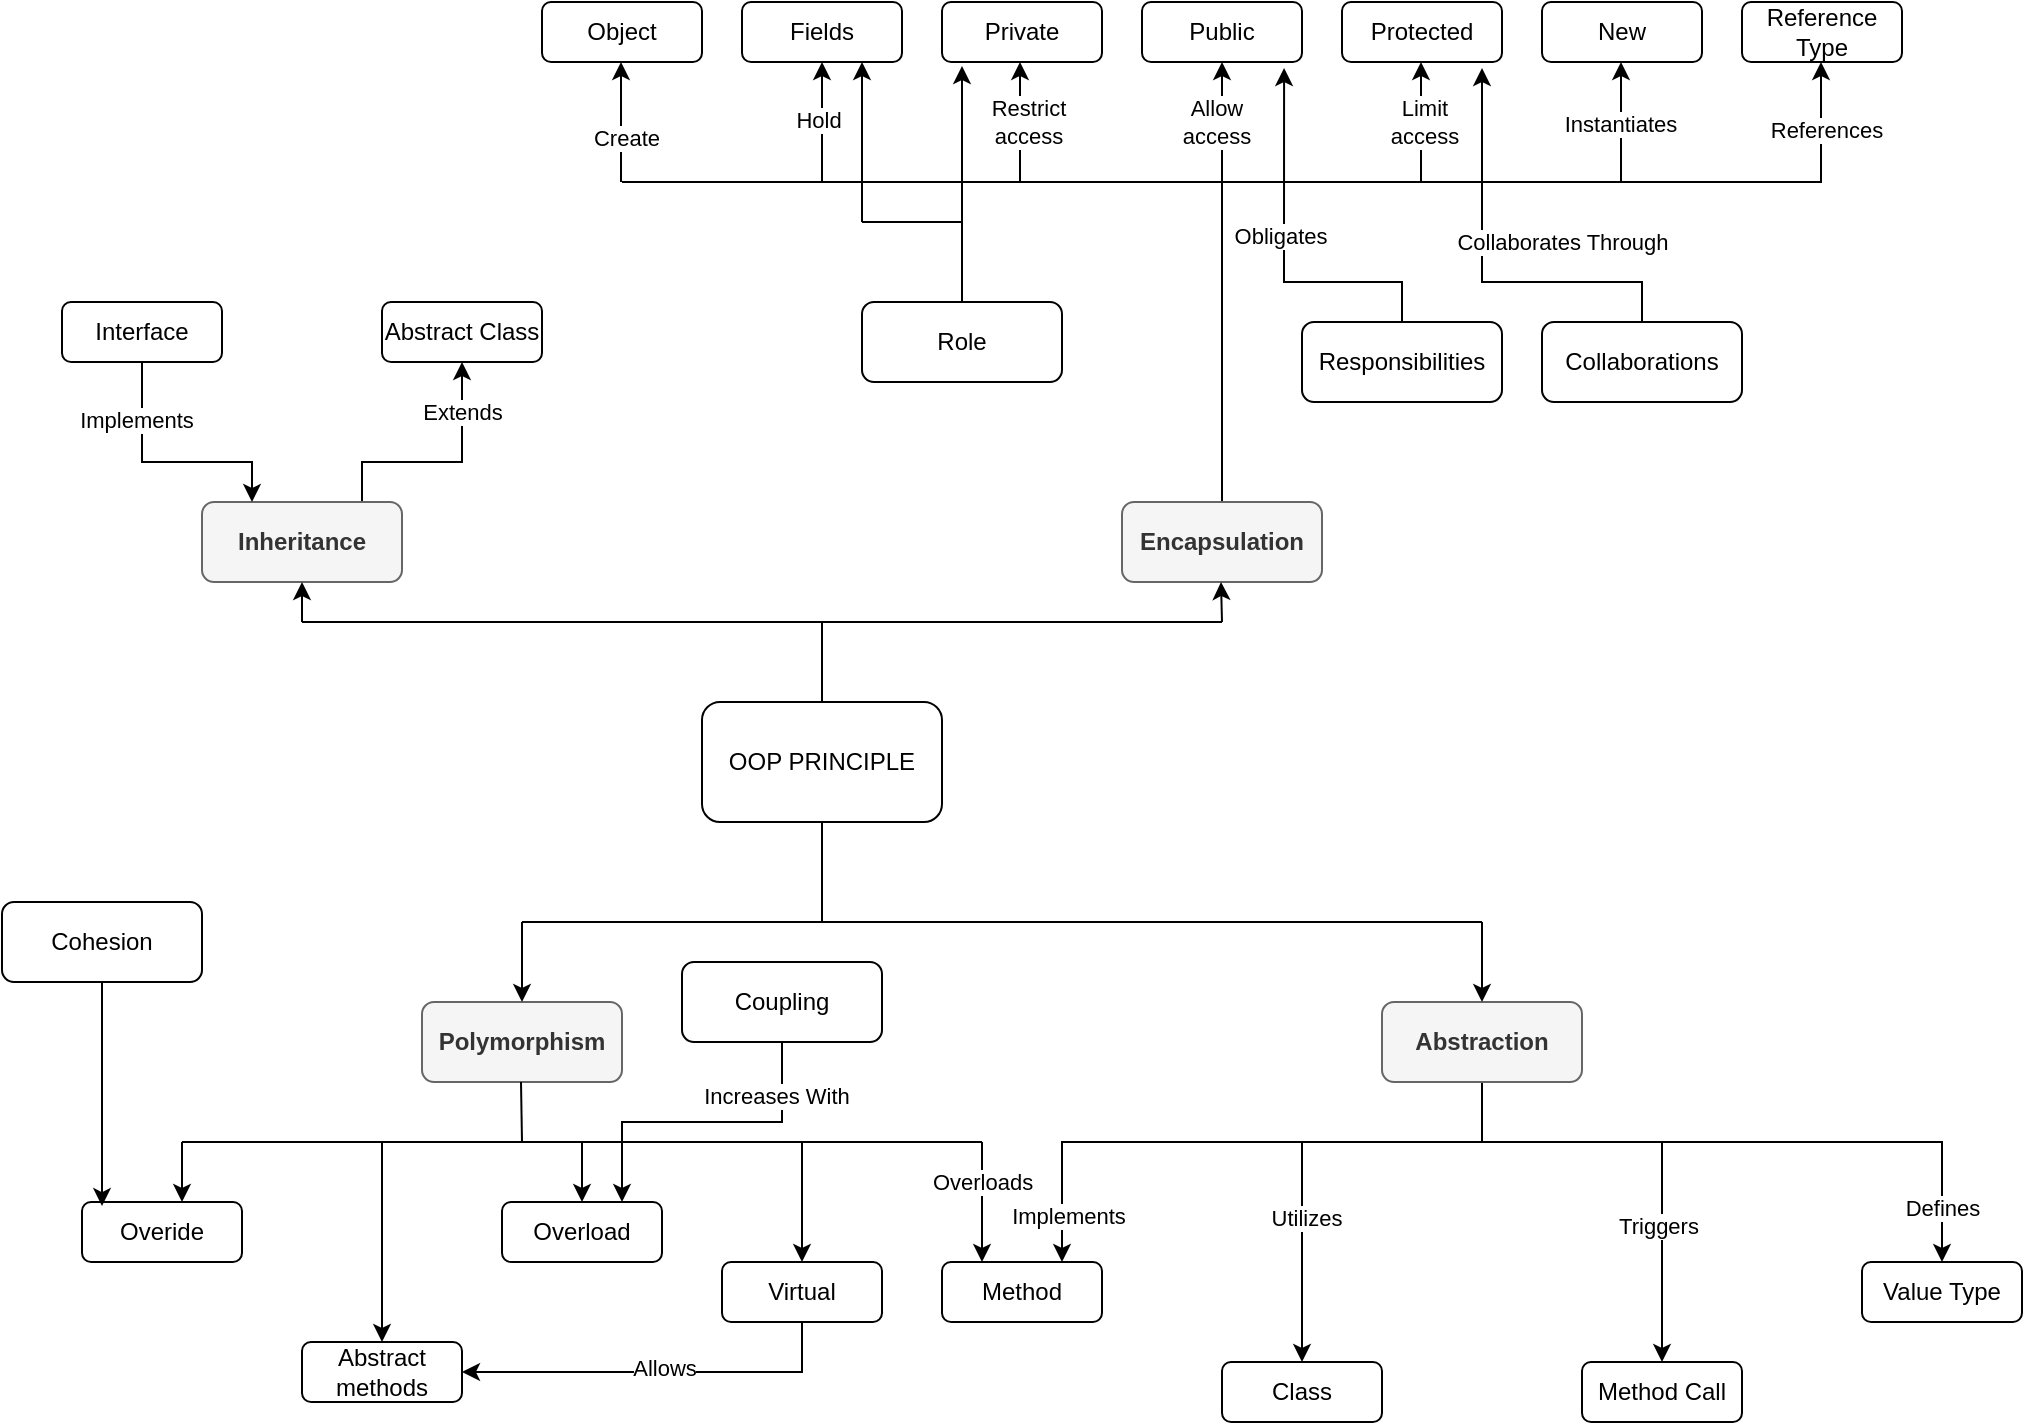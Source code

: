 <mxfile version="24.5.5" type="google">
  <diagram name="Page-1" id="G3Spaal6OUApZdfM_Q3K">
    <mxGraphModel grid="1" page="1" gridSize="10" guides="1" tooltips="1" connect="1" arrows="1" fold="1" pageScale="1" pageWidth="850" pageHeight="1100" math="0" shadow="0">
      <root>
        <mxCell id="0" />
        <mxCell id="1" parent="0" />
        <mxCell id="irMMtgjXP_OlYxTBLziZ-1" value="OOP PRINCIPLE" style="rounded=1;whiteSpace=wrap;html=1;" vertex="1" parent="1">
          <mxGeometry x="360" y="360" width="120" height="60" as="geometry" />
        </mxCell>
        <mxCell id="irMMtgjXP_OlYxTBLziZ-9" style="edgeStyle=orthogonalEdgeStyle;rounded=0;orthogonalLoop=1;jettySize=auto;html=1;exitX=0.5;exitY=0;exitDx=0;exitDy=0;entryX=0.5;entryY=1;entryDx=0;entryDy=0;" edge="1" parent="1" source="irMMtgjXP_OlYxTBLziZ-2" target="irMMtgjXP_OlYxTBLziZ-3">
          <mxGeometry relative="1" as="geometry" />
        </mxCell>
        <mxCell id="irMMtgjXP_OlYxTBLziZ-44" value="Allow&lt;div&gt;access&lt;/div&gt;" style="edgeLabel;html=1;align=center;verticalAlign=middle;resizable=0;points=[];" connectable="0" vertex="1" parent="irMMtgjXP_OlYxTBLziZ-9">
          <mxGeometry x="0.727" y="3" relative="1" as="geometry">
            <mxPoint as="offset" />
          </mxGeometry>
        </mxCell>
        <mxCell id="irMMtgjXP_OlYxTBLziZ-2" value="Encapsulation" style="rounded=1;whiteSpace=wrap;html=1;fontStyle=1;fillColor=#f5f5f5;strokeColor=#666666;fontColor=#333333;" vertex="1" parent="1">
          <mxGeometry x="570" y="260" width="100" height="40" as="geometry" />
        </mxCell>
        <mxCell id="irMMtgjXP_OlYxTBLziZ-3" value="Public" style="rounded=1;whiteSpace=wrap;html=1;" vertex="1" parent="1">
          <mxGeometry x="580" y="10" width="80" height="30" as="geometry" />
        </mxCell>
        <mxCell id="irMMtgjXP_OlYxTBLziZ-5" value="Private" style="rounded=1;whiteSpace=wrap;html=1;" vertex="1" parent="1">
          <mxGeometry x="480" y="10" width="80" height="30" as="geometry" />
        </mxCell>
        <mxCell id="irMMtgjXP_OlYxTBLziZ-6" value="Fields" style="rounded=1;whiteSpace=wrap;html=1;" vertex="1" parent="1">
          <mxGeometry x="380" y="10" width="80" height="30" as="geometry" />
        </mxCell>
        <mxCell id="irMMtgjXP_OlYxTBLziZ-7" value="Object" style="rounded=1;whiteSpace=wrap;html=1;" vertex="1" parent="1">
          <mxGeometry x="280" y="10" width="80" height="30" as="geometry" />
        </mxCell>
        <mxCell id="irMMtgjXP_OlYxTBLziZ-10" value="Role" style="rounded=1;whiteSpace=wrap;html=1;" vertex="1" parent="1">
          <mxGeometry x="440" y="160" width="100" height="40" as="geometry" />
        </mxCell>
        <mxCell id="irMMtgjXP_OlYxTBLziZ-12" value="" style="endArrow=classic;html=1;rounded=0;entryX=0.5;entryY=1;entryDx=0;entryDy=0;" edge="1" parent="1">
          <mxGeometry width="50" height="50" relative="1" as="geometry">
            <mxPoint x="420" y="100" as="sourcePoint" />
            <mxPoint x="420" y="40" as="targetPoint" />
          </mxGeometry>
        </mxCell>
        <mxCell id="irMMtgjXP_OlYxTBLziZ-41" value="Hold" style="edgeLabel;html=1;align=center;verticalAlign=middle;resizable=0;points=[];" connectable="0" vertex="1" parent="irMMtgjXP_OlYxTBLziZ-12">
          <mxGeometry x="0.033" y="2" relative="1" as="geometry">
            <mxPoint as="offset" />
          </mxGeometry>
        </mxCell>
        <mxCell id="irMMtgjXP_OlYxTBLziZ-13" value="" style="endArrow=classic;html=1;rounded=0;entryX=0.5;entryY=1;entryDx=0;entryDy=0;" edge="1" parent="1">
          <mxGeometry width="50" height="50" relative="1" as="geometry">
            <mxPoint x="319.5" y="100" as="sourcePoint" />
            <mxPoint x="319.5" y="40" as="targetPoint" />
          </mxGeometry>
        </mxCell>
        <mxCell id="irMMtgjXP_OlYxTBLziZ-42" value="Create" style="edgeLabel;html=1;align=center;verticalAlign=middle;resizable=0;points=[];" connectable="0" vertex="1" parent="irMMtgjXP_OlYxTBLziZ-13">
          <mxGeometry x="-0.267" y="-1" relative="1" as="geometry">
            <mxPoint x="1" as="offset" />
          </mxGeometry>
        </mxCell>
        <mxCell id="irMMtgjXP_OlYxTBLziZ-14" value="" style="endArrow=classic;html=1;rounded=0;entryX=0.5;entryY=1;entryDx=0;entryDy=0;" edge="1" parent="1">
          <mxGeometry width="50" height="50" relative="1" as="geometry">
            <mxPoint x="519" y="100" as="sourcePoint" />
            <mxPoint x="519" y="40" as="targetPoint" />
          </mxGeometry>
        </mxCell>
        <mxCell id="irMMtgjXP_OlYxTBLziZ-43" value="Restrict&lt;div&gt;access&lt;/div&gt;" style="edgeLabel;html=1;align=center;verticalAlign=middle;resizable=0;points=[];" connectable="0" vertex="1" parent="irMMtgjXP_OlYxTBLziZ-14">
          <mxGeometry y="-4" relative="1" as="geometry">
            <mxPoint as="offset" />
          </mxGeometry>
        </mxCell>
        <mxCell id="irMMtgjXP_OlYxTBLziZ-15" value="" style="endArrow=none;html=1;rounded=0;" edge="1" parent="1">
          <mxGeometry width="50" height="50" relative="1" as="geometry">
            <mxPoint x="320" y="100" as="sourcePoint" />
            <mxPoint x="920" y="100" as="targetPoint" />
          </mxGeometry>
        </mxCell>
        <mxCell id="irMMtgjXP_OlYxTBLziZ-16" value="Protected" style="rounded=1;whiteSpace=wrap;html=1;" vertex="1" parent="1">
          <mxGeometry x="680" y="10" width="80" height="30" as="geometry" />
        </mxCell>
        <mxCell id="irMMtgjXP_OlYxTBLziZ-17" value="New" style="rounded=1;whiteSpace=wrap;html=1;" vertex="1" parent="1">
          <mxGeometry x="780" y="10" width="80" height="30" as="geometry" />
        </mxCell>
        <mxCell id="irMMtgjXP_OlYxTBLziZ-18" value="Reference Type" style="rounded=1;whiteSpace=wrap;html=1;" vertex="1" parent="1">
          <mxGeometry x="880" y="10" width="80" height="30" as="geometry" />
        </mxCell>
        <mxCell id="irMMtgjXP_OlYxTBLziZ-19" value="" style="endArrow=classic;html=1;rounded=0;entryX=0.5;entryY=1;entryDx=0;entryDy=0;" edge="1" parent="1">
          <mxGeometry width="50" height="50" relative="1" as="geometry">
            <mxPoint x="719.5" y="100" as="sourcePoint" />
            <mxPoint x="719.5" y="40" as="targetPoint" />
          </mxGeometry>
        </mxCell>
        <mxCell id="irMMtgjXP_OlYxTBLziZ-50" value="Limit&lt;div&gt;access&lt;/div&gt;" style="edgeLabel;html=1;align=center;verticalAlign=middle;resizable=0;points=[];" connectable="0" vertex="1" parent="irMMtgjXP_OlYxTBLziZ-19">
          <mxGeometry x="0.233" y="2" relative="1" as="geometry">
            <mxPoint x="3" y="7" as="offset" />
          </mxGeometry>
        </mxCell>
        <mxCell id="irMMtgjXP_OlYxTBLziZ-20" value="" style="endArrow=classic;html=1;rounded=0;entryX=0.5;entryY=1;entryDx=0;entryDy=0;" edge="1" parent="1">
          <mxGeometry width="50" height="50" relative="1" as="geometry">
            <mxPoint x="819.5" y="100" as="sourcePoint" />
            <mxPoint x="819.5" y="40" as="targetPoint" />
          </mxGeometry>
        </mxCell>
        <mxCell id="irMMtgjXP_OlYxTBLziZ-53" value="Instantiates" style="edgeLabel;html=1;align=center;verticalAlign=middle;resizable=0;points=[];" connectable="0" vertex="1" parent="irMMtgjXP_OlYxTBLziZ-20">
          <mxGeometry x="-0.033" y="2" relative="1" as="geometry">
            <mxPoint x="1" as="offset" />
          </mxGeometry>
        </mxCell>
        <mxCell id="irMMtgjXP_OlYxTBLziZ-21" value="" style="endArrow=classic;html=1;rounded=0;entryX=0.5;entryY=1;entryDx=0;entryDy=0;" edge="1" parent="1">
          <mxGeometry width="50" height="50" relative="1" as="geometry">
            <mxPoint x="919.5" y="100" as="sourcePoint" />
            <mxPoint x="919.5" y="40" as="targetPoint" />
          </mxGeometry>
        </mxCell>
        <mxCell id="irMMtgjXP_OlYxTBLziZ-54" value="References" style="edgeLabel;html=1;align=center;verticalAlign=middle;resizable=0;points=[];" connectable="0" vertex="1" parent="irMMtgjXP_OlYxTBLziZ-21">
          <mxGeometry x="-0.133" y="-1" relative="1" as="geometry">
            <mxPoint x="1" as="offset" />
          </mxGeometry>
        </mxCell>
        <mxCell id="irMMtgjXP_OlYxTBLziZ-23" value="" style="endArrow=classic;html=1;rounded=0;entryX=0.5;entryY=1;entryDx=0;entryDy=0;" edge="1" parent="1">
          <mxGeometry width="50" height="50" relative="1" as="geometry">
            <mxPoint x="620" y="320" as="sourcePoint" />
            <mxPoint x="619.5" y="300" as="targetPoint" />
          </mxGeometry>
        </mxCell>
        <mxCell id="irMMtgjXP_OlYxTBLziZ-24" value="" style="endArrow=none;html=1;rounded=0;" edge="1" parent="1">
          <mxGeometry width="50" height="50" relative="1" as="geometry">
            <mxPoint x="160" y="320" as="sourcePoint" />
            <mxPoint x="620" y="320" as="targetPoint" />
          </mxGeometry>
        </mxCell>
        <mxCell id="irMMtgjXP_OlYxTBLziZ-25" value="" style="endArrow=none;html=1;rounded=0;entryX=0.5;entryY=0;entryDx=0;entryDy=0;" edge="1" parent="1" target="irMMtgjXP_OlYxTBLziZ-1">
          <mxGeometry width="50" height="50" relative="1" as="geometry">
            <mxPoint x="420" y="320" as="sourcePoint" />
            <mxPoint x="630" y="330" as="targetPoint" />
          </mxGeometry>
        </mxCell>
        <mxCell id="irMMtgjXP_OlYxTBLziZ-26" value="Responsibilities" style="rounded=1;whiteSpace=wrap;html=1;" vertex="1" parent="1">
          <mxGeometry x="660" y="170" width="100" height="40" as="geometry" />
        </mxCell>
        <mxCell id="irMMtgjXP_OlYxTBLziZ-28" value="Collaborations" style="rounded=1;whiteSpace=wrap;html=1;" vertex="1" parent="1">
          <mxGeometry x="780" y="170" width="100" height="40" as="geometry" />
        </mxCell>
        <mxCell id="irMMtgjXP_OlYxTBLziZ-36" style="edgeStyle=orthogonalEdgeStyle;rounded=0;orthogonalLoop=1;jettySize=auto;html=1;exitX=0.5;exitY=0;exitDx=0;exitDy=0;entryX=0.5;entryY=1;entryDx=0;entryDy=0;" edge="1" parent="1" source="irMMtgjXP_OlYxTBLziZ-30" target="irMMtgjXP_OlYxTBLziZ-34">
          <mxGeometry relative="1" as="geometry">
            <Array as="points">
              <mxPoint x="190" y="260" />
              <mxPoint x="190" y="240" />
              <mxPoint x="240" y="240" />
            </Array>
          </mxGeometry>
        </mxCell>
        <mxCell id="irMMtgjXP_OlYxTBLziZ-56" value="Extends" style="edgeLabel;html=1;align=center;verticalAlign=middle;resizable=0;points=[];" connectable="0" vertex="1" parent="irMMtgjXP_OlYxTBLziZ-36">
          <mxGeometry x="0.667" relative="1" as="geometry">
            <mxPoint as="offset" />
          </mxGeometry>
        </mxCell>
        <mxCell id="irMMtgjXP_OlYxTBLziZ-30" value="Inheritance" style="rounded=1;whiteSpace=wrap;html=1;fontStyle=1;fillColor=#f5f5f5;strokeColor=#666666;fontColor=#333333;" vertex="1" parent="1">
          <mxGeometry x="110" y="260" width="100" height="40" as="geometry" />
        </mxCell>
        <mxCell id="irMMtgjXP_OlYxTBLziZ-31" value="" style="endArrow=classic;html=1;rounded=0;entryX=0.5;entryY=1;entryDx=0;entryDy=0;" edge="1" parent="1" target="irMMtgjXP_OlYxTBLziZ-30">
          <mxGeometry width="50" height="50" relative="1" as="geometry">
            <mxPoint x="160" y="320" as="sourcePoint" />
            <mxPoint x="160" y="330" as="targetPoint" />
          </mxGeometry>
        </mxCell>
        <mxCell id="irMMtgjXP_OlYxTBLziZ-100" style="edgeStyle=orthogonalEdgeStyle;rounded=0;orthogonalLoop=1;jettySize=auto;html=1;exitX=0.5;exitY=1;exitDx=0;exitDy=0;entryX=0.25;entryY=0;entryDx=0;entryDy=0;" edge="1" parent="1" source="irMMtgjXP_OlYxTBLziZ-33" target="irMMtgjXP_OlYxTBLziZ-30">
          <mxGeometry relative="1" as="geometry">
            <Array as="points">
              <mxPoint x="80" y="240" />
              <mxPoint x="135" y="240" />
            </Array>
          </mxGeometry>
        </mxCell>
        <mxCell id="irMMtgjXP_OlYxTBLziZ-101" value="Implements" style="edgeLabel;html=1;align=center;verticalAlign=middle;resizable=0;points=[];" connectable="0" vertex="1" parent="irMMtgjXP_OlYxTBLziZ-100">
          <mxGeometry x="-0.536" y="-3" relative="1" as="geometry">
            <mxPoint as="offset" />
          </mxGeometry>
        </mxCell>
        <mxCell id="irMMtgjXP_OlYxTBLziZ-33" value="Interface" style="rounded=1;whiteSpace=wrap;html=1;" vertex="1" parent="1">
          <mxGeometry x="40" y="160" width="80" height="30" as="geometry" />
        </mxCell>
        <mxCell id="irMMtgjXP_OlYxTBLziZ-34" value="Abstract Class" style="rounded=1;whiteSpace=wrap;html=1;" vertex="1" parent="1">
          <mxGeometry x="200" y="160" width="80" height="30" as="geometry" />
        </mxCell>
        <mxCell id="irMMtgjXP_OlYxTBLziZ-38" value="" style="endArrow=classic;html=1;rounded=0;exitX=0.5;exitY=0;exitDx=0;exitDy=0;entryX=0.125;entryY=1.067;entryDx=0;entryDy=0;entryPerimeter=0;" edge="1" parent="1" source="irMMtgjXP_OlYxTBLziZ-10" target="irMMtgjXP_OlYxTBLziZ-5">
          <mxGeometry width="50" height="50" relative="1" as="geometry">
            <mxPoint x="400" y="220" as="sourcePoint" />
            <mxPoint x="450" y="170" as="targetPoint" />
          </mxGeometry>
        </mxCell>
        <mxCell id="irMMtgjXP_OlYxTBLziZ-39" value="" style="endArrow=none;html=1;rounded=0;" edge="1" parent="1">
          <mxGeometry width="50" height="50" relative="1" as="geometry">
            <mxPoint x="440" y="120" as="sourcePoint" />
            <mxPoint x="490" y="120" as="targetPoint" />
            <Array as="points">
              <mxPoint x="460" y="120" />
            </Array>
          </mxGeometry>
        </mxCell>
        <mxCell id="irMMtgjXP_OlYxTBLziZ-40" value="" style="endArrow=classic;html=1;rounded=0;entryX=0.75;entryY=1;entryDx=0;entryDy=0;" edge="1" parent="1" target="irMMtgjXP_OlYxTBLziZ-6">
          <mxGeometry width="50" height="50" relative="1" as="geometry">
            <mxPoint x="440" y="120" as="sourcePoint" />
            <mxPoint x="450" y="170" as="targetPoint" />
            <Array as="points">
              <mxPoint x="440" y="70" />
            </Array>
          </mxGeometry>
        </mxCell>
        <mxCell id="irMMtgjXP_OlYxTBLziZ-47" style="edgeStyle=orthogonalEdgeStyle;rounded=0;orthogonalLoop=1;jettySize=auto;html=1;exitX=0.5;exitY=0;exitDx=0;exitDy=0;entryX=0.888;entryY=1.1;entryDx=0;entryDy=0;entryPerimeter=0;" edge="1" parent="1" source="irMMtgjXP_OlYxTBLziZ-26" target="irMMtgjXP_OlYxTBLziZ-3">
          <mxGeometry relative="1" as="geometry">
            <Array as="points">
              <mxPoint x="710" y="150" />
              <mxPoint x="651" y="150" />
            </Array>
          </mxGeometry>
        </mxCell>
        <mxCell id="irMMtgjXP_OlYxTBLziZ-48" value="Obligates" style="edgeLabel;html=1;align=center;verticalAlign=middle;resizable=0;points=[];" connectable="0" vertex="1" parent="irMMtgjXP_OlYxTBLziZ-47">
          <mxGeometry x="0.097" y="2" relative="1" as="geometry">
            <mxPoint as="offset" />
          </mxGeometry>
        </mxCell>
        <mxCell id="irMMtgjXP_OlYxTBLziZ-51" style="edgeStyle=orthogonalEdgeStyle;rounded=0;orthogonalLoop=1;jettySize=auto;html=1;exitX=0.5;exitY=0;exitDx=0;exitDy=0;entryX=0.875;entryY=1.1;entryDx=0;entryDy=0;entryPerimeter=0;" edge="1" parent="1" source="irMMtgjXP_OlYxTBLziZ-28" target="irMMtgjXP_OlYxTBLziZ-16">
          <mxGeometry relative="1" as="geometry">
            <Array as="points">
              <mxPoint x="830" y="150" />
              <mxPoint x="750" y="150" />
            </Array>
          </mxGeometry>
        </mxCell>
        <mxCell id="irMMtgjXP_OlYxTBLziZ-52" value="Collaborates Through" style="edgeLabel;html=1;align=center;verticalAlign=middle;resizable=0;points=[];" connectable="0" vertex="1" parent="irMMtgjXP_OlYxTBLziZ-51">
          <mxGeometry x="0.15" relative="1" as="geometry">
            <mxPoint x="40" y="-1" as="offset" />
          </mxGeometry>
        </mxCell>
        <mxCell id="irMMtgjXP_OlYxTBLziZ-58" value="Polymorphism" style="rounded=1;whiteSpace=wrap;html=1;fontStyle=1;fillColor=#f5f5f5;fontColor=#333333;strokeColor=#666666;" vertex="1" parent="1">
          <mxGeometry x="220" y="510" width="100" height="40" as="geometry" />
        </mxCell>
        <mxCell id="irMMtgjXP_OlYxTBLziZ-85" style="edgeStyle=orthogonalEdgeStyle;rounded=0;orthogonalLoop=1;jettySize=auto;html=1;exitX=0.5;exitY=1;exitDx=0;exitDy=0;entryX=0.75;entryY=0;entryDx=0;entryDy=0;" edge="1" parent="1" source="irMMtgjXP_OlYxTBLziZ-59" target="irMMtgjXP_OlYxTBLziZ-82">
          <mxGeometry relative="1" as="geometry">
            <Array as="points">
              <mxPoint x="750" y="580" />
              <mxPoint x="540" y="580" />
            </Array>
          </mxGeometry>
        </mxCell>
        <mxCell id="irMMtgjXP_OlYxTBLziZ-86" value="Implements" style="edgeLabel;html=1;align=center;verticalAlign=middle;resizable=0;points=[];" connectable="0" vertex="1" parent="irMMtgjXP_OlYxTBLziZ-85">
          <mxGeometry x="0.847" y="3" relative="1" as="geometry">
            <mxPoint as="offset" />
          </mxGeometry>
        </mxCell>
        <mxCell id="irMMtgjXP_OlYxTBLziZ-90" style="edgeStyle=orthogonalEdgeStyle;rounded=0;orthogonalLoop=1;jettySize=auto;html=1;exitX=0.5;exitY=1;exitDx=0;exitDy=0;entryX=0.5;entryY=0;entryDx=0;entryDy=0;" edge="1" parent="1" source="irMMtgjXP_OlYxTBLziZ-59" target="irMMtgjXP_OlYxTBLziZ-89">
          <mxGeometry relative="1" as="geometry">
            <Array as="points">
              <mxPoint x="750" y="580" />
              <mxPoint x="980" y="580" />
            </Array>
          </mxGeometry>
        </mxCell>
        <mxCell id="irMMtgjXP_OlYxTBLziZ-95" value="Defines" style="edgeLabel;html=1;align=center;verticalAlign=middle;resizable=0;points=[];" connectable="0" vertex="1" parent="irMMtgjXP_OlYxTBLziZ-90">
          <mxGeometry x="0.831" relative="1" as="geometry">
            <mxPoint as="offset" />
          </mxGeometry>
        </mxCell>
        <mxCell id="irMMtgjXP_OlYxTBLziZ-91" style="edgeStyle=orthogonalEdgeStyle;rounded=0;orthogonalLoop=1;jettySize=auto;html=1;exitX=0.5;exitY=1;exitDx=0;exitDy=0;entryX=0.5;entryY=0;entryDx=0;entryDy=0;" edge="1" parent="1" source="irMMtgjXP_OlYxTBLziZ-59" target="irMMtgjXP_OlYxTBLziZ-87">
          <mxGeometry relative="1" as="geometry">
            <Array as="points">
              <mxPoint x="750" y="580" />
              <mxPoint x="660" y="580" />
            </Array>
          </mxGeometry>
        </mxCell>
        <mxCell id="irMMtgjXP_OlYxTBLziZ-93" value="Utilizes" style="edgeLabel;html=1;align=center;verticalAlign=middle;resizable=0;points=[];" connectable="0" vertex="1" parent="irMMtgjXP_OlYxTBLziZ-91">
          <mxGeometry x="0.374" y="2" relative="1" as="geometry">
            <mxPoint as="offset" />
          </mxGeometry>
        </mxCell>
        <mxCell id="irMMtgjXP_OlYxTBLziZ-92" style="edgeStyle=orthogonalEdgeStyle;rounded=0;orthogonalLoop=1;jettySize=auto;html=1;exitX=0.5;exitY=1;exitDx=0;exitDy=0;entryX=0.5;entryY=0;entryDx=0;entryDy=0;" edge="1" parent="1" source="irMMtgjXP_OlYxTBLziZ-59" target="irMMtgjXP_OlYxTBLziZ-88">
          <mxGeometry relative="1" as="geometry">
            <Array as="points">
              <mxPoint x="750" y="580" />
              <mxPoint x="840" y="580" />
            </Array>
          </mxGeometry>
        </mxCell>
        <mxCell id="irMMtgjXP_OlYxTBLziZ-94" value="Triggers" style="edgeLabel;html=1;align=center;verticalAlign=middle;resizable=0;points=[];" connectable="0" vertex="1" parent="irMMtgjXP_OlYxTBLziZ-92">
          <mxGeometry x="0.409" y="-2" relative="1" as="geometry">
            <mxPoint as="offset" />
          </mxGeometry>
        </mxCell>
        <mxCell id="irMMtgjXP_OlYxTBLziZ-59" value="Abstraction" style="rounded=1;whiteSpace=wrap;html=1;fontStyle=1;fillColor=#f5f5f5;fontColor=#333333;strokeColor=#666666;" vertex="1" parent="1">
          <mxGeometry x="700" y="510" width="100" height="40" as="geometry" />
        </mxCell>
        <mxCell id="irMMtgjXP_OlYxTBLziZ-60" value="" style="endArrow=none;html=1;rounded=0;entryX=0.5;entryY=1;entryDx=0;entryDy=0;" edge="1" parent="1" target="irMMtgjXP_OlYxTBLziZ-1">
          <mxGeometry width="50" height="50" relative="1" as="geometry">
            <mxPoint x="420" y="470" as="sourcePoint" />
            <mxPoint x="425" y="430" as="targetPoint" />
          </mxGeometry>
        </mxCell>
        <mxCell id="irMMtgjXP_OlYxTBLziZ-61" value="" style="endArrow=none;html=1;rounded=0;" edge="1" parent="1">
          <mxGeometry width="50" height="50" relative="1" as="geometry">
            <mxPoint x="270" y="470" as="sourcePoint" />
            <mxPoint x="750" y="470" as="targetPoint" />
          </mxGeometry>
        </mxCell>
        <mxCell id="irMMtgjXP_OlYxTBLziZ-62" value="" style="endArrow=classic;html=1;rounded=0;entryX=0.5;entryY=0;entryDx=0;entryDy=0;" edge="1" parent="1" target="irMMtgjXP_OlYxTBLziZ-58">
          <mxGeometry width="50" height="50" relative="1" as="geometry">
            <mxPoint x="270" y="470" as="sourcePoint" />
            <mxPoint x="250" y="400" as="targetPoint" />
          </mxGeometry>
        </mxCell>
        <mxCell id="irMMtgjXP_OlYxTBLziZ-63" value="" style="endArrow=classic;html=1;rounded=0;entryX=0.5;entryY=0;entryDx=0;entryDy=0;" edge="1" parent="1" target="irMMtgjXP_OlYxTBLziZ-59">
          <mxGeometry width="50" height="50" relative="1" as="geometry">
            <mxPoint x="750" y="470" as="sourcePoint" />
            <mxPoint x="770" y="510" as="targetPoint" />
          </mxGeometry>
        </mxCell>
        <mxCell id="irMMtgjXP_OlYxTBLziZ-76" style="edgeStyle=orthogonalEdgeStyle;rounded=0;orthogonalLoop=1;jettySize=auto;html=1;exitX=0.5;exitY=1;exitDx=0;exitDy=0;entryX=0.75;entryY=0;entryDx=0;entryDy=0;" edge="1" parent="1" source="irMMtgjXP_OlYxTBLziZ-64" target="irMMtgjXP_OlYxTBLziZ-73">
          <mxGeometry relative="1" as="geometry" />
        </mxCell>
        <mxCell id="irMMtgjXP_OlYxTBLziZ-77" value="Increases With" style="edgeLabel;html=1;align=center;verticalAlign=middle;resizable=0;points=[];" connectable="0" vertex="1" parent="irMMtgjXP_OlYxTBLziZ-76">
          <mxGeometry x="-0.662" y="-3" relative="1" as="geometry">
            <mxPoint as="offset" />
          </mxGeometry>
        </mxCell>
        <mxCell id="irMMtgjXP_OlYxTBLziZ-64" value="Coupling" style="rounded=1;whiteSpace=wrap;html=1;" vertex="1" parent="1">
          <mxGeometry x="350" y="490" width="100" height="40" as="geometry" />
        </mxCell>
        <mxCell id="irMMtgjXP_OlYxTBLziZ-65" value="Cohesion" style="rounded=1;whiteSpace=wrap;html=1;" vertex="1" parent="1">
          <mxGeometry x="10" y="460" width="100" height="40" as="geometry" />
        </mxCell>
        <mxCell id="irMMtgjXP_OlYxTBLziZ-66" value="Overide" style="rounded=1;whiteSpace=wrap;html=1;" vertex="1" parent="1">
          <mxGeometry x="50" y="610" width="80" height="30" as="geometry" />
        </mxCell>
        <mxCell id="irMMtgjXP_OlYxTBLziZ-67" style="edgeStyle=orthogonalEdgeStyle;rounded=0;orthogonalLoop=1;jettySize=auto;html=1;exitX=0.5;exitY=1;exitDx=0;exitDy=0;entryX=0.125;entryY=0.067;entryDx=0;entryDy=0;entryPerimeter=0;" edge="1" parent="1" source="irMMtgjXP_OlYxTBLziZ-65" target="irMMtgjXP_OlYxTBLziZ-66">
          <mxGeometry relative="1" as="geometry" />
        </mxCell>
        <mxCell id="irMMtgjXP_OlYxTBLziZ-68" value="" style="endArrow=none;html=1;rounded=0;entryX=0.5;entryY=1;entryDx=0;entryDy=0;" edge="1" parent="1">
          <mxGeometry width="50" height="50" relative="1" as="geometry">
            <mxPoint x="270" y="580" as="sourcePoint" />
            <mxPoint x="269.5" y="550" as="targetPoint" />
          </mxGeometry>
        </mxCell>
        <mxCell id="irMMtgjXP_OlYxTBLziZ-69" value="" style="endArrow=none;html=1;rounded=0;" edge="1" parent="1">
          <mxGeometry width="50" height="50" relative="1" as="geometry">
            <mxPoint x="100" y="580" as="sourcePoint" />
            <mxPoint x="500" y="580" as="targetPoint" />
          </mxGeometry>
        </mxCell>
        <mxCell id="irMMtgjXP_OlYxTBLziZ-70" style="edgeStyle=orthogonalEdgeStyle;rounded=0;orthogonalLoop=1;jettySize=auto;html=1;entryX=0.125;entryY=0.067;entryDx=0;entryDy=0;entryPerimeter=0;" edge="1" parent="1">
          <mxGeometry relative="1" as="geometry">
            <mxPoint x="100" y="580" as="sourcePoint" />
            <mxPoint x="100" y="610" as="targetPoint" />
          </mxGeometry>
        </mxCell>
        <mxCell id="irMMtgjXP_OlYxTBLziZ-71" value="Abstract&lt;div&gt;methods&lt;/div&gt;" style="rounded=1;whiteSpace=wrap;html=1;" vertex="1" parent="1">
          <mxGeometry x="160" y="680" width="80" height="30" as="geometry" />
        </mxCell>
        <mxCell id="irMMtgjXP_OlYxTBLziZ-72" value="" style="endArrow=classic;html=1;rounded=0;entryX=0.5;entryY=0;entryDx=0;entryDy=0;" edge="1" parent="1" target="irMMtgjXP_OlYxTBLziZ-71">
          <mxGeometry width="50" height="50" relative="1" as="geometry">
            <mxPoint x="200" y="580" as="sourcePoint" />
            <mxPoint x="370" y="650" as="targetPoint" />
          </mxGeometry>
        </mxCell>
        <mxCell id="irMMtgjXP_OlYxTBLziZ-73" value="Overload" style="rounded=1;whiteSpace=wrap;html=1;" vertex="1" parent="1">
          <mxGeometry x="260" y="610" width="80" height="30" as="geometry" />
        </mxCell>
        <mxCell id="irMMtgjXP_OlYxTBLziZ-75" value="" style="endArrow=classic;html=1;rounded=0;entryX=0.5;entryY=0;entryDx=0;entryDy=0;" edge="1" parent="1" target="irMMtgjXP_OlYxTBLziZ-73">
          <mxGeometry width="50" height="50" relative="1" as="geometry">
            <mxPoint x="300" y="580" as="sourcePoint" />
            <mxPoint x="450" y="540" as="targetPoint" />
          </mxGeometry>
        </mxCell>
        <mxCell id="irMMtgjXP_OlYxTBLziZ-80" style="edgeStyle=orthogonalEdgeStyle;rounded=0;orthogonalLoop=1;jettySize=auto;html=1;exitX=0.5;exitY=1;exitDx=0;exitDy=0;entryX=1;entryY=0.5;entryDx=0;entryDy=0;" edge="1" parent="1" source="irMMtgjXP_OlYxTBLziZ-78" target="irMMtgjXP_OlYxTBLziZ-71">
          <mxGeometry relative="1" as="geometry" />
        </mxCell>
        <mxCell id="irMMtgjXP_OlYxTBLziZ-81" value="Allows" style="edgeLabel;html=1;align=center;verticalAlign=middle;resizable=0;points=[];" connectable="0" vertex="1" parent="irMMtgjXP_OlYxTBLziZ-80">
          <mxGeometry x="-0.036" y="-2" relative="1" as="geometry">
            <mxPoint as="offset" />
          </mxGeometry>
        </mxCell>
        <mxCell id="irMMtgjXP_OlYxTBLziZ-78" value="Virtual" style="rounded=1;whiteSpace=wrap;html=1;" vertex="1" parent="1">
          <mxGeometry x="370" y="640" width="80" height="30" as="geometry" />
        </mxCell>
        <mxCell id="irMMtgjXP_OlYxTBLziZ-79" value="" style="endArrow=classic;html=1;rounded=0;entryX=0.5;entryY=0;entryDx=0;entryDy=0;" edge="1" parent="1" target="irMMtgjXP_OlYxTBLziZ-78">
          <mxGeometry width="50" height="50" relative="1" as="geometry">
            <mxPoint x="410" y="580" as="sourcePoint" />
            <mxPoint x="310" y="620" as="targetPoint" />
          </mxGeometry>
        </mxCell>
        <mxCell id="irMMtgjXP_OlYxTBLziZ-82" value="Method" style="rounded=1;whiteSpace=wrap;html=1;" vertex="1" parent="1">
          <mxGeometry x="480" y="640" width="80" height="30" as="geometry" />
        </mxCell>
        <mxCell id="irMMtgjXP_OlYxTBLziZ-83" value="" style="endArrow=classic;html=1;rounded=0;entryX=0.5;entryY=0;entryDx=0;entryDy=0;" edge="1" parent="1">
          <mxGeometry width="50" height="50" relative="1" as="geometry">
            <mxPoint x="500" y="580" as="sourcePoint" />
            <mxPoint x="500" y="640" as="targetPoint" />
          </mxGeometry>
        </mxCell>
        <mxCell id="irMMtgjXP_OlYxTBLziZ-84" value="Overloads" style="edgeLabel;html=1;align=center;verticalAlign=middle;resizable=0;points=[];" connectable="0" vertex="1" parent="irMMtgjXP_OlYxTBLziZ-83">
          <mxGeometry x="-0.267" y="2" relative="1" as="geometry">
            <mxPoint x="-2" y="-2" as="offset" />
          </mxGeometry>
        </mxCell>
        <mxCell id="irMMtgjXP_OlYxTBLziZ-87" value="Class" style="rounded=1;whiteSpace=wrap;html=1;" vertex="1" parent="1">
          <mxGeometry x="620" y="690" width="80" height="30" as="geometry" />
        </mxCell>
        <mxCell id="irMMtgjXP_OlYxTBLziZ-88" value="Method Call" style="rounded=1;whiteSpace=wrap;html=1;" vertex="1" parent="1">
          <mxGeometry x="800" y="690" width="80" height="30" as="geometry" />
        </mxCell>
        <mxCell id="irMMtgjXP_OlYxTBLziZ-89" value="Value Type" style="rounded=1;whiteSpace=wrap;html=1;" vertex="1" parent="1">
          <mxGeometry x="940" y="640" width="80" height="30" as="geometry" />
        </mxCell>
      </root>
    </mxGraphModel>
  </diagram>
</mxfile>
